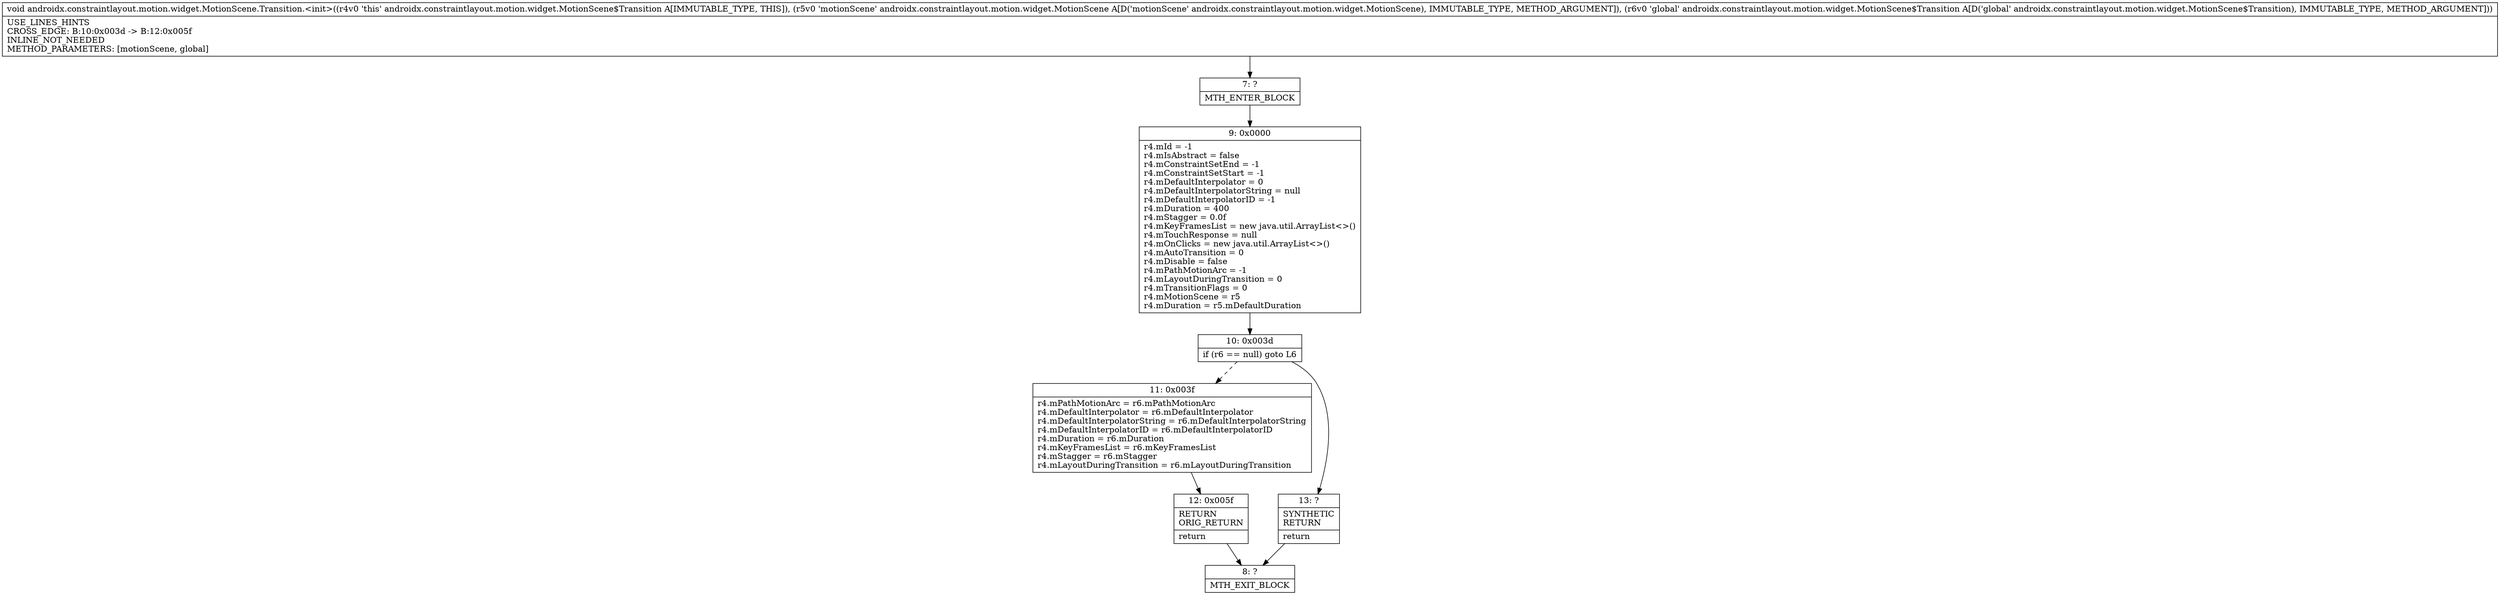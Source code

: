 digraph "CFG forandroidx.constraintlayout.motion.widget.MotionScene.Transition.\<init\>(Landroidx\/constraintlayout\/motion\/widget\/MotionScene;Landroidx\/constraintlayout\/motion\/widget\/MotionScene$Transition;)V" {
Node_7 [shape=record,label="{7\:\ ?|MTH_ENTER_BLOCK\l}"];
Node_9 [shape=record,label="{9\:\ 0x0000|r4.mId = \-1\lr4.mIsAbstract = false\lr4.mConstraintSetEnd = \-1\lr4.mConstraintSetStart = \-1\lr4.mDefaultInterpolator = 0\lr4.mDefaultInterpolatorString = null\lr4.mDefaultInterpolatorID = \-1\lr4.mDuration = 400\lr4.mStagger = 0.0f\lr4.mKeyFramesList = new java.util.ArrayList\<\>()\lr4.mTouchResponse = null\lr4.mOnClicks = new java.util.ArrayList\<\>()\lr4.mAutoTransition = 0\lr4.mDisable = false\lr4.mPathMotionArc = \-1\lr4.mLayoutDuringTransition = 0\lr4.mTransitionFlags = 0\lr4.mMotionScene = r5\lr4.mDuration = r5.mDefaultDuration\l}"];
Node_10 [shape=record,label="{10\:\ 0x003d|if (r6 == null) goto L6\l}"];
Node_11 [shape=record,label="{11\:\ 0x003f|r4.mPathMotionArc = r6.mPathMotionArc\lr4.mDefaultInterpolator = r6.mDefaultInterpolator\lr4.mDefaultInterpolatorString = r6.mDefaultInterpolatorString\lr4.mDefaultInterpolatorID = r6.mDefaultInterpolatorID\lr4.mDuration = r6.mDuration\lr4.mKeyFramesList = r6.mKeyFramesList\lr4.mStagger = r6.mStagger\lr4.mLayoutDuringTransition = r6.mLayoutDuringTransition\l}"];
Node_12 [shape=record,label="{12\:\ 0x005f|RETURN\lORIG_RETURN\l|return\l}"];
Node_8 [shape=record,label="{8\:\ ?|MTH_EXIT_BLOCK\l}"];
Node_13 [shape=record,label="{13\:\ ?|SYNTHETIC\lRETURN\l|return\l}"];
MethodNode[shape=record,label="{void androidx.constraintlayout.motion.widget.MotionScene.Transition.\<init\>((r4v0 'this' androidx.constraintlayout.motion.widget.MotionScene$Transition A[IMMUTABLE_TYPE, THIS]), (r5v0 'motionScene' androidx.constraintlayout.motion.widget.MotionScene A[D('motionScene' androidx.constraintlayout.motion.widget.MotionScene), IMMUTABLE_TYPE, METHOD_ARGUMENT]), (r6v0 'global' androidx.constraintlayout.motion.widget.MotionScene$Transition A[D('global' androidx.constraintlayout.motion.widget.MotionScene$Transition), IMMUTABLE_TYPE, METHOD_ARGUMENT]))  | USE_LINES_HINTS\lCROSS_EDGE: B:10:0x003d \-\> B:12:0x005f\lINLINE_NOT_NEEDED\lMETHOD_PARAMETERS: [motionScene, global]\l}"];
MethodNode -> Node_7;Node_7 -> Node_9;
Node_9 -> Node_10;
Node_10 -> Node_11[style=dashed];
Node_10 -> Node_13;
Node_11 -> Node_12;
Node_12 -> Node_8;
Node_13 -> Node_8;
}

